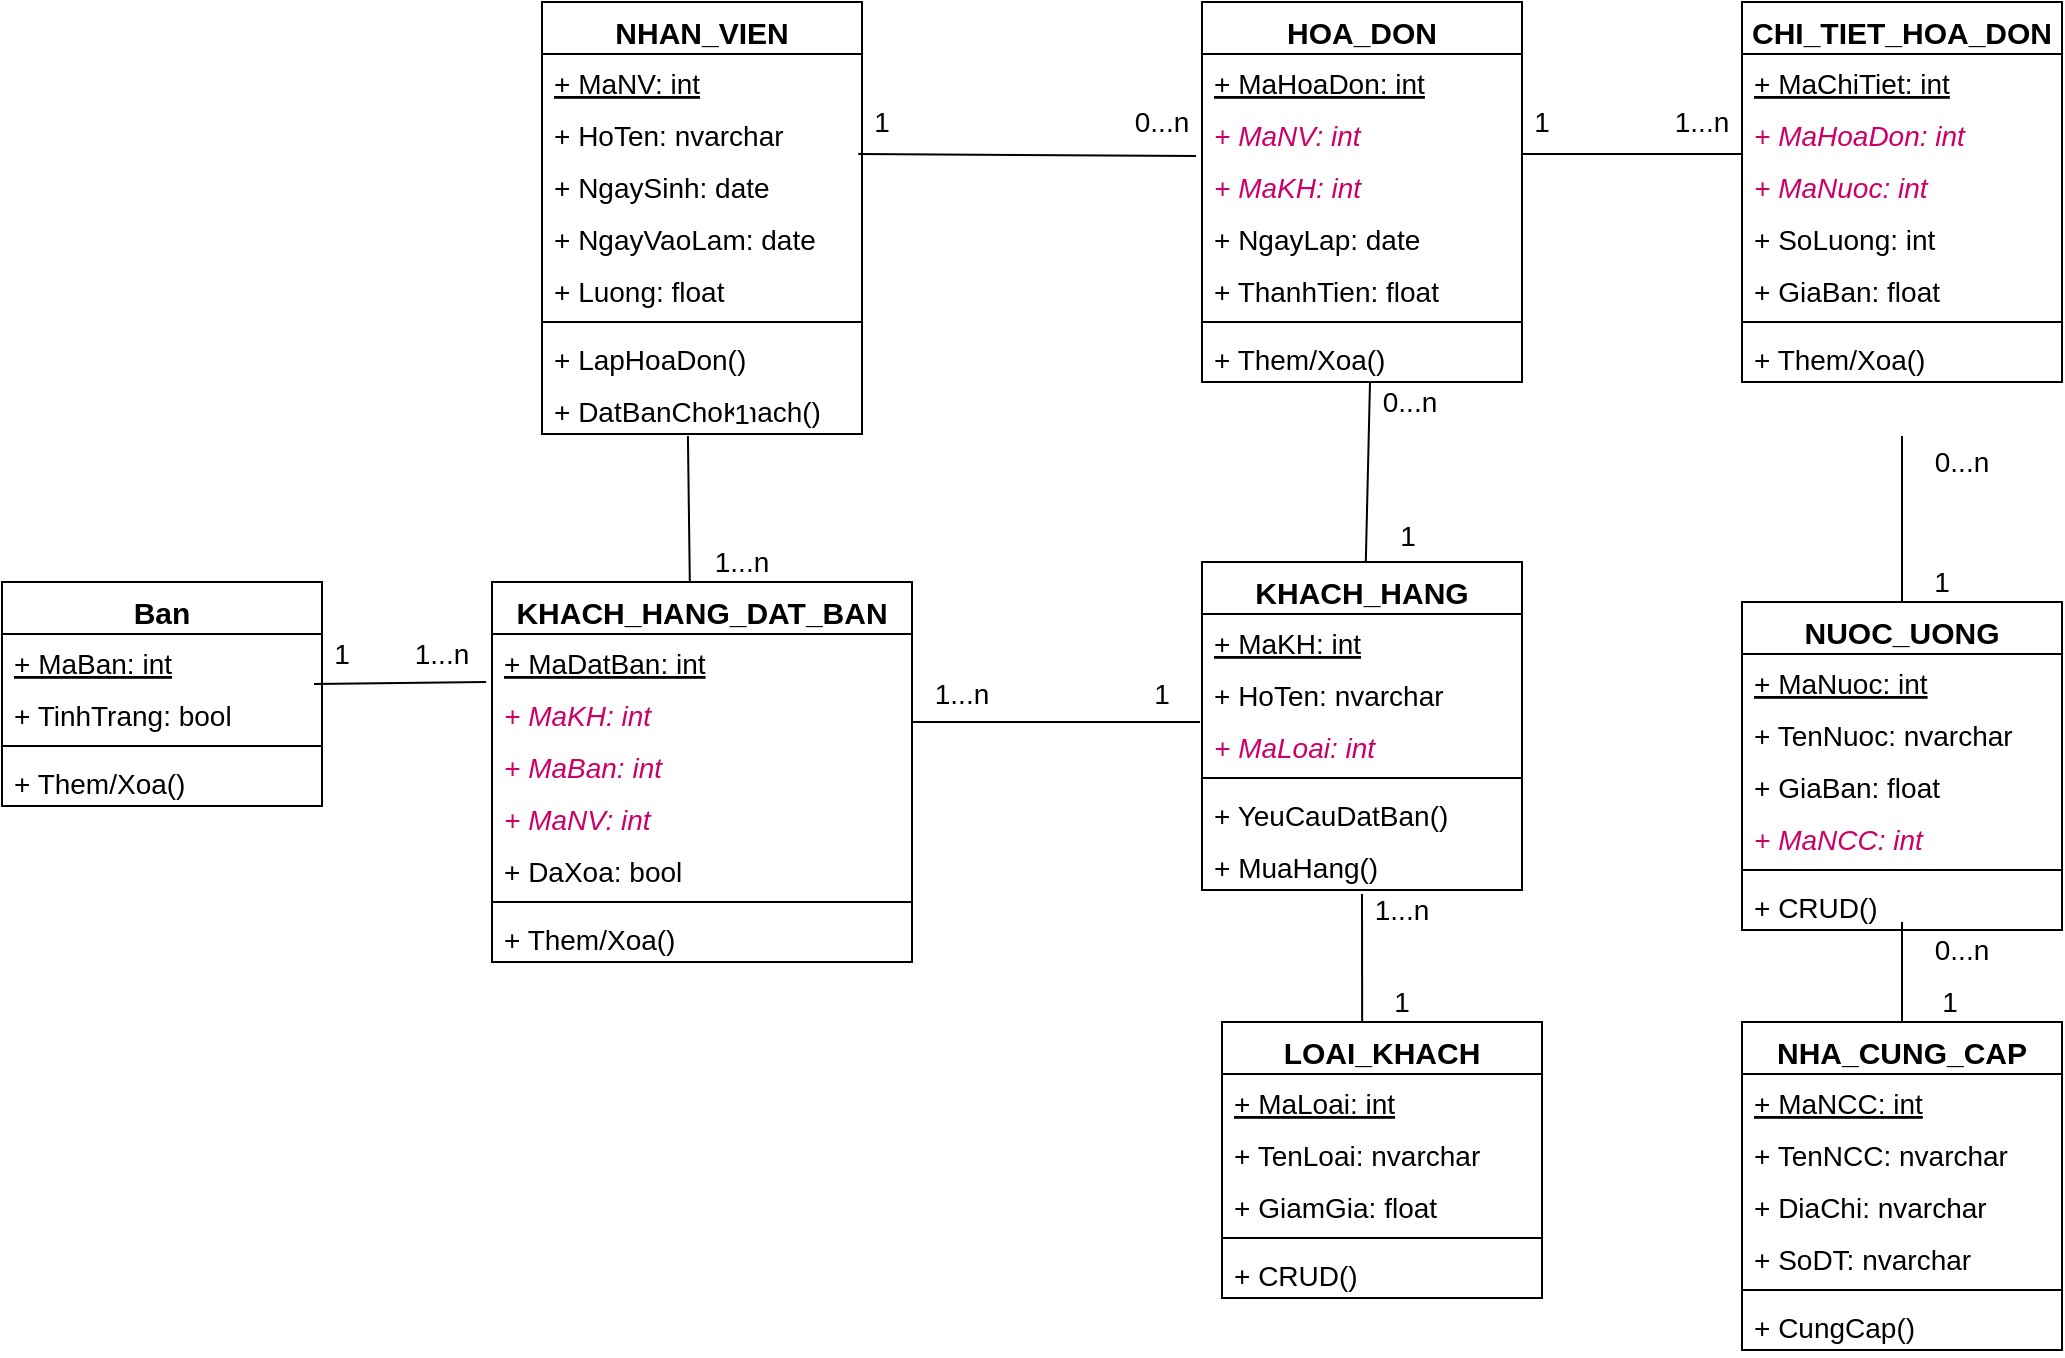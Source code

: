 <mxfile version="14.7.0" type="github">
  <diagram id="C5RBs43oDa-KdzZeNtuy" name="Page-1">
    <mxGraphModel dx="2209" dy="764" grid="1" gridSize="10" guides="1" tooltips="1" connect="1" arrows="1" fold="1" page="1" pageScale="1" pageWidth="827" pageHeight="1169" math="0" shadow="0">
      <root>
        <mxCell id="WIyWlLk6GJQsqaUBKTNV-0" />
        <mxCell id="WIyWlLk6GJQsqaUBKTNV-1" parent="WIyWlLk6GJQsqaUBKTNV-0" />
        <mxCell id="9J_r_5n0oUlJ-kQpOHlr-14" value="NHAN_VIEN" style="swimlane;fontStyle=1;align=center;verticalAlign=top;childLayout=stackLayout;horizontal=1;startSize=26;horizontalStack=0;resizeParent=1;resizeParentMax=0;resizeLast=0;collapsible=1;marginBottom=0;labelBackgroundColor=#ffffff;fontSize=15;fontColor=#000000;" parent="WIyWlLk6GJQsqaUBKTNV-1" vertex="1">
          <mxGeometry x="50" y="70" width="160" height="216" as="geometry" />
        </mxCell>
        <mxCell id="9J_r_5n0oUlJ-kQpOHlr-15" value="+ MaNV: int" style="text;strokeColor=none;fillColor=none;align=left;verticalAlign=top;spacingLeft=4;spacingRight=4;overflow=hidden;rotatable=0;points=[[0,0.5],[1,0.5]];portConstraint=eastwest;fontStyle=4;fontSize=14;" parent="9J_r_5n0oUlJ-kQpOHlr-14" vertex="1">
          <mxGeometry y="26" width="160" height="26" as="geometry" />
        </mxCell>
        <mxCell id="9J_r_5n0oUlJ-kQpOHlr-20" value="+ HoTen: nvarchar" style="text;strokeColor=none;fillColor=none;align=left;verticalAlign=top;spacingLeft=4;spacingRight=4;overflow=hidden;rotatable=0;points=[[0,0.5],[1,0.5]];portConstraint=eastwest;fontSize=14;" parent="9J_r_5n0oUlJ-kQpOHlr-14" vertex="1">
          <mxGeometry y="52" width="160" height="26" as="geometry" />
        </mxCell>
        <mxCell id="9J_r_5n0oUlJ-kQpOHlr-21" value="+ NgaySinh: date" style="text;strokeColor=none;fillColor=none;align=left;verticalAlign=top;spacingLeft=4;spacingRight=4;overflow=hidden;rotatable=0;points=[[0,0.5],[1,0.5]];portConstraint=eastwest;fontSize=14;" parent="9J_r_5n0oUlJ-kQpOHlr-14" vertex="1">
          <mxGeometry y="78" width="160" height="26" as="geometry" />
        </mxCell>
        <mxCell id="9J_r_5n0oUlJ-kQpOHlr-22" value="+ NgayVaoLam: date" style="text;strokeColor=none;fillColor=none;align=left;verticalAlign=top;spacingLeft=4;spacingRight=4;overflow=hidden;rotatable=0;points=[[0,0.5],[1,0.5]];portConstraint=eastwest;fontSize=14;" parent="9J_r_5n0oUlJ-kQpOHlr-14" vertex="1">
          <mxGeometry y="104" width="160" height="26" as="geometry" />
        </mxCell>
        <mxCell id="WfQuJGKtDssrvEX43W-i-0" value="+ Luong: float" style="text;strokeColor=none;fillColor=none;align=left;verticalAlign=top;spacingLeft=4;spacingRight=4;overflow=hidden;rotatable=0;points=[[0,0.5],[1,0.5]];portConstraint=eastwest;fontSize=14;" vertex="1" parent="9J_r_5n0oUlJ-kQpOHlr-14">
          <mxGeometry y="130" width="160" height="26" as="geometry" />
        </mxCell>
        <mxCell id="9J_r_5n0oUlJ-kQpOHlr-16" value="" style="line;strokeWidth=1;fillColor=none;align=left;verticalAlign=middle;spacingTop=-1;spacingLeft=3;spacingRight=3;rotatable=0;labelPosition=right;points=[];portConstraint=eastwest;" parent="9J_r_5n0oUlJ-kQpOHlr-14" vertex="1">
          <mxGeometry y="156" width="160" height="8" as="geometry" />
        </mxCell>
        <mxCell id="9J_r_5n0oUlJ-kQpOHlr-17" value="+ LapHoaDon()" style="text;strokeColor=none;fillColor=none;align=left;verticalAlign=top;spacingLeft=4;spacingRight=4;overflow=hidden;rotatable=0;points=[[0,0.5],[1,0.5]];portConstraint=eastwest;fontSize=14;" parent="9J_r_5n0oUlJ-kQpOHlr-14" vertex="1">
          <mxGeometry y="164" width="160" height="26" as="geometry" />
        </mxCell>
        <mxCell id="9J_r_5n0oUlJ-kQpOHlr-127" value="+ DatBanChoKhach()" style="text;strokeColor=none;fillColor=none;align=left;verticalAlign=top;spacingLeft=4;spacingRight=4;overflow=hidden;rotatable=0;points=[[0,0.5],[1,0.5]];portConstraint=eastwest;fontSize=14;" parent="9J_r_5n0oUlJ-kQpOHlr-14" vertex="1">
          <mxGeometry y="190" width="160" height="26" as="geometry" />
        </mxCell>
        <mxCell id="9J_r_5n0oUlJ-kQpOHlr-23" value="HOA_DON" style="swimlane;fontStyle=1;align=center;verticalAlign=top;childLayout=stackLayout;horizontal=1;startSize=26;horizontalStack=0;resizeParent=1;resizeParentMax=0;resizeLast=0;collapsible=1;marginBottom=0;labelBackgroundColor=#ffffff;fontSize=15;fontColor=#000000;" parent="WIyWlLk6GJQsqaUBKTNV-1" vertex="1">
          <mxGeometry x="380" y="70" width="160" height="190" as="geometry" />
        </mxCell>
        <mxCell id="9J_r_5n0oUlJ-kQpOHlr-24" value="+ MaHoaDon: int" style="text;strokeColor=none;fillColor=none;align=left;verticalAlign=top;spacingLeft=4;spacingRight=4;overflow=hidden;rotatable=0;points=[[0,0.5],[1,0.5]];portConstraint=eastwest;fontStyle=4;fontSize=14;" parent="9J_r_5n0oUlJ-kQpOHlr-23" vertex="1">
          <mxGeometry y="26" width="160" height="26" as="geometry" />
        </mxCell>
        <mxCell id="9J_r_5n0oUlJ-kQpOHlr-25" value="+ MaNV: int" style="text;strokeColor=none;fillColor=none;align=left;verticalAlign=top;spacingLeft=4;spacingRight=4;overflow=hidden;rotatable=0;points=[[0,0.5],[1,0.5]];portConstraint=eastwest;fontSize=14;fontStyle=2;fontColor=#CC0066;" parent="9J_r_5n0oUlJ-kQpOHlr-23" vertex="1">
          <mxGeometry y="52" width="160" height="26" as="geometry" />
        </mxCell>
        <mxCell id="9J_r_5n0oUlJ-kQpOHlr-27" value="+ MaKH: int" style="text;strokeColor=none;fillColor=none;align=left;verticalAlign=top;spacingLeft=4;spacingRight=4;overflow=hidden;rotatable=0;points=[[0,0.5],[1,0.5]];portConstraint=eastwest;fontSize=14;fontStyle=2;fontColor=#CC0066;" parent="9J_r_5n0oUlJ-kQpOHlr-23" vertex="1">
          <mxGeometry y="78" width="160" height="26" as="geometry" />
        </mxCell>
        <mxCell id="9J_r_5n0oUlJ-kQpOHlr-30" value="+ NgayLap: date" style="text;strokeColor=none;fillColor=none;align=left;verticalAlign=top;spacingLeft=4;spacingRight=4;overflow=hidden;rotatable=0;points=[[0,0.5],[1,0.5]];portConstraint=eastwest;fontSize=14;" parent="9J_r_5n0oUlJ-kQpOHlr-23" vertex="1">
          <mxGeometry y="104" width="160" height="26" as="geometry" />
        </mxCell>
        <mxCell id="9J_r_5n0oUlJ-kQpOHlr-136" value="+ ThanhTien: float" style="text;strokeColor=none;fillColor=none;align=left;verticalAlign=top;spacingLeft=4;spacingRight=4;overflow=hidden;rotatable=0;points=[[0,0.5],[1,0.5]];portConstraint=eastwest;fontSize=14;" parent="9J_r_5n0oUlJ-kQpOHlr-23" vertex="1">
          <mxGeometry y="130" width="160" height="26" as="geometry" />
        </mxCell>
        <mxCell id="9J_r_5n0oUlJ-kQpOHlr-28" value="" style="line;strokeWidth=1;fillColor=none;align=left;verticalAlign=middle;spacingTop=-1;spacingLeft=3;spacingRight=3;rotatable=0;labelPosition=right;points=[];portConstraint=eastwest;" parent="9J_r_5n0oUlJ-kQpOHlr-23" vertex="1">
          <mxGeometry y="156" width="160" height="8" as="geometry" />
        </mxCell>
        <mxCell id="9J_r_5n0oUlJ-kQpOHlr-29" value="+ Them/Xoa()" style="text;strokeColor=none;fillColor=none;align=left;verticalAlign=top;spacingLeft=4;spacingRight=4;overflow=hidden;rotatable=0;points=[[0,0.5],[1,0.5]];portConstraint=eastwest;fontSize=14;" parent="9J_r_5n0oUlJ-kQpOHlr-23" vertex="1">
          <mxGeometry y="164" width="160" height="26" as="geometry" />
        </mxCell>
        <mxCell id="9J_r_5n0oUlJ-kQpOHlr-31" value="CHI_TIET_HOA_DON" style="swimlane;fontStyle=1;align=center;verticalAlign=top;childLayout=stackLayout;horizontal=1;startSize=26;horizontalStack=0;resizeParent=1;resizeParentMax=0;resizeLast=0;collapsible=1;marginBottom=0;labelBackgroundColor=#ffffff;fontSize=15;fontColor=#000000;" parent="WIyWlLk6GJQsqaUBKTNV-1" vertex="1">
          <mxGeometry x="650" y="70" width="160" height="190" as="geometry" />
        </mxCell>
        <mxCell id="9J_r_5n0oUlJ-kQpOHlr-32" value="+ MaChiTiet: int" style="text;strokeColor=none;fillColor=none;align=left;verticalAlign=top;spacingLeft=4;spacingRight=4;overflow=hidden;rotatable=0;points=[[0,0.5],[1,0.5]];portConstraint=eastwest;fontStyle=4;fontSize=14;" parent="9J_r_5n0oUlJ-kQpOHlr-31" vertex="1">
          <mxGeometry y="26" width="160" height="26" as="geometry" />
        </mxCell>
        <mxCell id="9J_r_5n0oUlJ-kQpOHlr-33" value="+ MaHoaDon: int" style="text;strokeColor=none;fillColor=none;align=left;verticalAlign=top;spacingLeft=4;spacingRight=4;overflow=hidden;rotatable=0;points=[[0,0.5],[1,0.5]];portConstraint=eastwest;fontSize=14;fontStyle=2;fontColor=#CC0066;" parent="9J_r_5n0oUlJ-kQpOHlr-31" vertex="1">
          <mxGeometry y="52" width="160" height="26" as="geometry" />
        </mxCell>
        <mxCell id="9J_r_5n0oUlJ-kQpOHlr-35" value="+ MaNuoc: int" style="text;strokeColor=none;fillColor=none;align=left;verticalAlign=top;spacingLeft=4;spacingRight=4;overflow=hidden;rotatable=0;points=[[0,0.5],[1,0.5]];portConstraint=eastwest;fontSize=14;fontColor=#CC0066;fontStyle=2" parent="9J_r_5n0oUlJ-kQpOHlr-31" vertex="1">
          <mxGeometry y="78" width="160" height="26" as="geometry" />
        </mxCell>
        <mxCell id="9J_r_5n0oUlJ-kQpOHlr-38" value="+ SoLuong: int" style="text;strokeColor=none;fillColor=none;align=left;verticalAlign=top;spacingLeft=4;spacingRight=4;overflow=hidden;rotatable=0;points=[[0,0.5],[1,0.5]];portConstraint=eastwest;fontSize=14;fontStyle=0" parent="9J_r_5n0oUlJ-kQpOHlr-31" vertex="1">
          <mxGeometry y="104" width="160" height="26" as="geometry" />
        </mxCell>
        <mxCell id="9J_r_5n0oUlJ-kQpOHlr-39" value="+ GiaBan: float" style="text;strokeColor=none;fillColor=none;align=left;verticalAlign=top;spacingLeft=4;spacingRight=4;overflow=hidden;rotatable=0;points=[[0,0.5],[1,0.5]];portConstraint=eastwest;fontSize=14;fontStyle=0" parent="9J_r_5n0oUlJ-kQpOHlr-31" vertex="1">
          <mxGeometry y="130" width="160" height="26" as="geometry" />
        </mxCell>
        <mxCell id="9J_r_5n0oUlJ-kQpOHlr-36" value="" style="line;strokeWidth=1;fillColor=none;align=left;verticalAlign=middle;spacingTop=-1;spacingLeft=3;spacingRight=3;rotatable=0;labelPosition=right;points=[];portConstraint=eastwest;" parent="9J_r_5n0oUlJ-kQpOHlr-31" vertex="1">
          <mxGeometry y="156" width="160" height="8" as="geometry" />
        </mxCell>
        <mxCell id="9J_r_5n0oUlJ-kQpOHlr-37" value="+ Them/Xoa()" style="text;strokeColor=none;fillColor=none;align=left;verticalAlign=top;spacingLeft=4;spacingRight=4;overflow=hidden;rotatable=0;points=[[0,0.5],[1,0.5]];portConstraint=eastwest;fontSize=14;" parent="9J_r_5n0oUlJ-kQpOHlr-31" vertex="1">
          <mxGeometry y="164" width="160" height="26" as="geometry" />
        </mxCell>
        <mxCell id="9J_r_5n0oUlJ-kQpOHlr-41" value="" style="endArrow=none;html=1;fontSize=14;fontColor=#000000;exitX=0.988;exitY=-0.077;exitDx=0;exitDy=0;exitPerimeter=0;entryX=-0.019;entryY=-0.038;entryDx=0;entryDy=0;entryPerimeter=0;" parent="WIyWlLk6GJQsqaUBKTNV-1" source="9J_r_5n0oUlJ-kQpOHlr-21" target="9J_r_5n0oUlJ-kQpOHlr-27" edge="1">
          <mxGeometry width="50" height="50" relative="1" as="geometry">
            <mxPoint x="350" y="210" as="sourcePoint" />
            <mxPoint x="400" y="160" as="targetPoint" />
          </mxGeometry>
        </mxCell>
        <mxCell id="9J_r_5n0oUlJ-kQpOHlr-42" value="1" style="text;html=1;strokeColor=none;fillColor=none;align=center;verticalAlign=middle;whiteSpace=wrap;rounded=0;labelBackgroundColor=#ffffff;fontSize=14;fontColor=#000000;" parent="WIyWlLk6GJQsqaUBKTNV-1" vertex="1">
          <mxGeometry x="200" y="120" width="40" height="20" as="geometry" />
        </mxCell>
        <mxCell id="9J_r_5n0oUlJ-kQpOHlr-43" value="0...n" style="text;html=1;strokeColor=none;fillColor=none;align=center;verticalAlign=middle;whiteSpace=wrap;rounded=0;labelBackgroundColor=#ffffff;fontSize=14;fontColor=#000000;" parent="WIyWlLk6GJQsqaUBKTNV-1" vertex="1">
          <mxGeometry x="340" y="120" width="40" height="20" as="geometry" />
        </mxCell>
        <mxCell id="9J_r_5n0oUlJ-kQpOHlr-46" value="" style="endArrow=none;html=1;fontSize=14;fontColor=#000000;entryX=0;entryY=0.923;entryDx=0;entryDy=0;entryPerimeter=0;" parent="WIyWlLk6GJQsqaUBKTNV-1" target="9J_r_5n0oUlJ-kQpOHlr-33" edge="1">
          <mxGeometry width="50" height="50" relative="1" as="geometry">
            <mxPoint x="540" y="146" as="sourcePoint" />
            <mxPoint x="610" y="184" as="targetPoint" />
          </mxGeometry>
        </mxCell>
        <mxCell id="9J_r_5n0oUlJ-kQpOHlr-48" value="1" style="text;html=1;strokeColor=none;fillColor=none;align=center;verticalAlign=middle;whiteSpace=wrap;rounded=0;labelBackgroundColor=#ffffff;fontSize=14;fontColor=#000000;" parent="WIyWlLk6GJQsqaUBKTNV-1" vertex="1">
          <mxGeometry x="530" y="120" width="40" height="20" as="geometry" />
        </mxCell>
        <mxCell id="9J_r_5n0oUlJ-kQpOHlr-49" value="1...n" style="text;html=1;strokeColor=none;fillColor=none;align=center;verticalAlign=middle;whiteSpace=wrap;rounded=0;labelBackgroundColor=#ffffff;fontSize=14;fontColor=#000000;" parent="WIyWlLk6GJQsqaUBKTNV-1" vertex="1">
          <mxGeometry x="610" y="120" width="40" height="20" as="geometry" />
        </mxCell>
        <mxCell id="9J_r_5n0oUlJ-kQpOHlr-50" value="KHACH_HANG" style="swimlane;fontStyle=1;align=center;verticalAlign=top;childLayout=stackLayout;horizontal=1;startSize=26;horizontalStack=0;resizeParent=1;resizeParentMax=0;resizeLast=0;collapsible=1;marginBottom=0;labelBackgroundColor=#ffffff;fontSize=15;fontColor=#000000;" parent="WIyWlLk6GJQsqaUBKTNV-1" vertex="1">
          <mxGeometry x="380" y="350" width="160" height="164" as="geometry" />
        </mxCell>
        <mxCell id="9J_r_5n0oUlJ-kQpOHlr-51" value="+ MaKH: int" style="text;strokeColor=none;fillColor=none;align=left;verticalAlign=top;spacingLeft=4;spacingRight=4;overflow=hidden;rotatable=0;points=[[0,0.5],[1,0.5]];portConstraint=eastwest;fontStyle=4;fontSize=14;" parent="9J_r_5n0oUlJ-kQpOHlr-50" vertex="1">
          <mxGeometry y="26" width="160" height="26" as="geometry" />
        </mxCell>
        <mxCell id="9J_r_5n0oUlJ-kQpOHlr-52" value="+ HoTen: nvarchar" style="text;strokeColor=none;fillColor=none;align=left;verticalAlign=top;spacingLeft=4;spacingRight=4;overflow=hidden;rotatable=0;points=[[0,0.5],[1,0.5]];portConstraint=eastwest;fontSize=14;" parent="9J_r_5n0oUlJ-kQpOHlr-50" vertex="1">
          <mxGeometry y="52" width="160" height="26" as="geometry" />
        </mxCell>
        <mxCell id="9J_r_5n0oUlJ-kQpOHlr-54" value="+ MaLoai: int" style="text;strokeColor=none;fillColor=none;align=left;verticalAlign=top;spacingLeft=4;spacingRight=4;overflow=hidden;rotatable=0;points=[[0,0.5],[1,0.5]];portConstraint=eastwest;fontSize=14;fontStyle=2;fontColor=#CC0066;" parent="9J_r_5n0oUlJ-kQpOHlr-50" vertex="1">
          <mxGeometry y="78" width="160" height="26" as="geometry" />
        </mxCell>
        <mxCell id="9J_r_5n0oUlJ-kQpOHlr-55" value="" style="line;strokeWidth=1;fillColor=none;align=left;verticalAlign=middle;spacingTop=-1;spacingLeft=3;spacingRight=3;rotatable=0;labelPosition=right;points=[];portConstraint=eastwest;" parent="9J_r_5n0oUlJ-kQpOHlr-50" vertex="1">
          <mxGeometry y="104" width="160" height="8" as="geometry" />
        </mxCell>
        <mxCell id="9J_r_5n0oUlJ-kQpOHlr-56" value="+ YeuCauDatBan()" style="text;strokeColor=none;fillColor=none;align=left;verticalAlign=top;spacingLeft=4;spacingRight=4;overflow=hidden;rotatable=0;points=[[0,0.5],[1,0.5]];portConstraint=eastwest;fontSize=14;" parent="9J_r_5n0oUlJ-kQpOHlr-50" vertex="1">
          <mxGeometry y="112" width="160" height="26" as="geometry" />
        </mxCell>
        <mxCell id="9J_r_5n0oUlJ-kQpOHlr-74" value="+ MuaHang()" style="text;strokeColor=none;fillColor=none;align=left;verticalAlign=top;spacingLeft=4;spacingRight=4;overflow=hidden;rotatable=0;points=[[0,0.5],[1,0.5]];portConstraint=eastwest;fontSize=14;" parent="9J_r_5n0oUlJ-kQpOHlr-50" vertex="1">
          <mxGeometry y="138" width="160" height="26" as="geometry" />
        </mxCell>
        <mxCell id="9J_r_5n0oUlJ-kQpOHlr-57" value="" style="endArrow=none;html=1;fontSize=14;fontColor=#000000;entryX=0;entryY=0;entryDx=0;entryDy=0;" parent="WIyWlLk6GJQsqaUBKTNV-1" source="9J_r_5n0oUlJ-kQpOHlr-50" target="9J_r_5n0oUlJ-kQpOHlr-59" edge="1">
          <mxGeometry width="50" height="50" relative="1" as="geometry">
            <mxPoint x="350" y="210" as="sourcePoint" />
            <mxPoint x="460" y="240" as="targetPoint" />
          </mxGeometry>
        </mxCell>
        <mxCell id="9J_r_5n0oUlJ-kQpOHlr-58" value="1" style="text;html=1;strokeColor=none;fillColor=none;align=center;verticalAlign=middle;whiteSpace=wrap;rounded=0;labelBackgroundColor=#ffffff;fontSize=14;fontColor=#000000;" parent="WIyWlLk6GJQsqaUBKTNV-1" vertex="1">
          <mxGeometry x="463" y="327" width="40" height="20" as="geometry" />
        </mxCell>
        <mxCell id="9J_r_5n0oUlJ-kQpOHlr-59" value="0...n" style="text;html=1;strokeColor=none;fillColor=none;align=center;verticalAlign=middle;whiteSpace=wrap;rounded=0;labelBackgroundColor=#ffffff;fontSize=14;fontColor=#000000;" parent="WIyWlLk6GJQsqaUBKTNV-1" vertex="1">
          <mxGeometry x="464" y="260" width="40" height="20" as="geometry" />
        </mxCell>
        <mxCell id="9J_r_5n0oUlJ-kQpOHlr-60" value="Ban" style="swimlane;fontStyle=1;align=center;verticalAlign=top;childLayout=stackLayout;horizontal=1;startSize=26;horizontalStack=0;resizeParent=1;resizeParentMax=0;resizeLast=0;collapsible=1;marginBottom=0;labelBackgroundColor=#ffffff;fontSize=15;fontColor=#000000;" parent="WIyWlLk6GJQsqaUBKTNV-1" vertex="1">
          <mxGeometry x="-220" y="360" width="160" height="112" as="geometry" />
        </mxCell>
        <mxCell id="9J_r_5n0oUlJ-kQpOHlr-61" value="+ MaBan: int" style="text;strokeColor=none;fillColor=none;align=left;verticalAlign=top;spacingLeft=4;spacingRight=4;overflow=hidden;rotatable=0;points=[[0,0.5],[1,0.5]];portConstraint=eastwest;fontStyle=4;fontSize=14;" parent="9J_r_5n0oUlJ-kQpOHlr-60" vertex="1">
          <mxGeometry y="26" width="160" height="26" as="geometry" />
        </mxCell>
        <mxCell id="9J_r_5n0oUlJ-kQpOHlr-63" value="+ TinhTrang: bool" style="text;strokeColor=none;fillColor=none;align=left;verticalAlign=top;spacingLeft=4;spacingRight=4;overflow=hidden;rotatable=0;points=[[0,0.5],[1,0.5]];portConstraint=eastwest;fontSize=14;" parent="9J_r_5n0oUlJ-kQpOHlr-60" vertex="1">
          <mxGeometry y="52" width="160" height="26" as="geometry" />
        </mxCell>
        <mxCell id="9J_r_5n0oUlJ-kQpOHlr-65" value="" style="line;strokeWidth=1;fillColor=none;align=left;verticalAlign=middle;spacingTop=-1;spacingLeft=3;spacingRight=3;rotatable=0;labelPosition=right;points=[];portConstraint=eastwest;" parent="9J_r_5n0oUlJ-kQpOHlr-60" vertex="1">
          <mxGeometry y="78" width="160" height="8" as="geometry" />
        </mxCell>
        <mxCell id="9J_r_5n0oUlJ-kQpOHlr-66" value="+ Them/Xoa()" style="text;strokeColor=none;fillColor=none;align=left;verticalAlign=top;spacingLeft=4;spacingRight=4;overflow=hidden;rotatable=0;points=[[0,0.5],[1,0.5]];portConstraint=eastwest;fontSize=14;" parent="9J_r_5n0oUlJ-kQpOHlr-60" vertex="1">
          <mxGeometry y="86" width="160" height="26" as="geometry" />
        </mxCell>
        <mxCell id="9J_r_5n0oUlJ-kQpOHlr-68" value="KHACH_HANG_DAT_BAN" style="swimlane;fontStyle=1;align=center;verticalAlign=top;childLayout=stackLayout;horizontal=1;startSize=26;horizontalStack=0;resizeParent=1;resizeParentMax=0;resizeLast=0;collapsible=1;marginBottom=0;labelBackgroundColor=#ffffff;fontSize=15;fontColor=#000000;" parent="WIyWlLk6GJQsqaUBKTNV-1" vertex="1">
          <mxGeometry x="25" y="360" width="210" height="190" as="geometry" />
        </mxCell>
        <mxCell id="9J_r_5n0oUlJ-kQpOHlr-69" value="+ MaDatBan: int" style="text;strokeColor=none;fillColor=none;align=left;verticalAlign=top;spacingLeft=4;spacingRight=4;overflow=hidden;rotatable=0;points=[[0,0.5],[1,0.5]];portConstraint=eastwest;fontStyle=4;fontSize=14;" parent="9J_r_5n0oUlJ-kQpOHlr-68" vertex="1">
          <mxGeometry y="26" width="210" height="26" as="geometry" />
        </mxCell>
        <mxCell id="9J_r_5n0oUlJ-kQpOHlr-70" value="+ MaKH: int" style="text;strokeColor=none;fillColor=none;align=left;verticalAlign=top;spacingLeft=4;spacingRight=4;overflow=hidden;rotatable=0;points=[[0,0.5],[1,0.5]];portConstraint=eastwest;fontSize=14;fontColor=#CC0066;fontStyle=2" parent="9J_r_5n0oUlJ-kQpOHlr-68" vertex="1">
          <mxGeometry y="52" width="210" height="26" as="geometry" />
        </mxCell>
        <mxCell id="9J_r_5n0oUlJ-kQpOHlr-73" value="+ MaBan: int" style="text;strokeColor=none;fillColor=none;align=left;verticalAlign=top;spacingLeft=4;spacingRight=4;overflow=hidden;rotatable=0;points=[[0,0.5],[1,0.5]];portConstraint=eastwest;fontSize=14;fontColor=#CC0066;fontStyle=2" parent="9J_r_5n0oUlJ-kQpOHlr-68" vertex="1">
          <mxGeometry y="78" width="210" height="26" as="geometry" />
        </mxCell>
        <mxCell id="9J_r_5n0oUlJ-kQpOHlr-81" value="+ MaNV: int" style="text;strokeColor=none;fillColor=none;align=left;verticalAlign=top;spacingLeft=4;spacingRight=4;overflow=hidden;rotatable=0;points=[[0,0.5],[1,0.5]];portConstraint=eastwest;fontSize=14;fontColor=#CC0066;fontStyle=2" parent="9J_r_5n0oUlJ-kQpOHlr-68" vertex="1">
          <mxGeometry y="104" width="210" height="26" as="geometry" />
        </mxCell>
        <mxCell id="9J_r_5n0oUlJ-kQpOHlr-82" value="+ DaXoa: bool" style="text;strokeColor=none;fillColor=none;align=left;verticalAlign=top;spacingLeft=4;spacingRight=4;overflow=hidden;rotatable=0;points=[[0,0.5],[1,0.5]];portConstraint=eastwest;fontStyle=0;fontSize=14;" parent="9J_r_5n0oUlJ-kQpOHlr-68" vertex="1">
          <mxGeometry y="130" width="210" height="26" as="geometry" />
        </mxCell>
        <mxCell id="9J_r_5n0oUlJ-kQpOHlr-71" value="" style="line;strokeWidth=1;fillColor=none;align=left;verticalAlign=middle;spacingTop=-1;spacingLeft=3;spacingRight=3;rotatable=0;labelPosition=right;points=[];portConstraint=eastwest;" parent="9J_r_5n0oUlJ-kQpOHlr-68" vertex="1">
          <mxGeometry y="156" width="210" height="8" as="geometry" />
        </mxCell>
        <mxCell id="9J_r_5n0oUlJ-kQpOHlr-72" value="+ Them/Xoa()" style="text;strokeColor=none;fillColor=none;align=left;verticalAlign=top;spacingLeft=4;spacingRight=4;overflow=hidden;rotatable=0;points=[[0,0.5],[1,0.5]];portConstraint=eastwest;fontSize=14;" parent="9J_r_5n0oUlJ-kQpOHlr-68" vertex="1">
          <mxGeometry y="164" width="210" height="26" as="geometry" />
        </mxCell>
        <mxCell id="9J_r_5n0oUlJ-kQpOHlr-83" value="" style="endArrow=none;html=1;fontSize=14;fontColor=#CC0066;exitX=1;exitY=0.692;exitDx=0;exitDy=0;exitPerimeter=0;" parent="WIyWlLk6GJQsqaUBKTNV-1" source="9J_r_5n0oUlJ-kQpOHlr-70" edge="1">
          <mxGeometry width="50" height="50" relative="1" as="geometry">
            <mxPoint x="240" y="380" as="sourcePoint" />
            <mxPoint x="379" y="430" as="targetPoint" />
          </mxGeometry>
        </mxCell>
        <mxCell id="9J_r_5n0oUlJ-kQpOHlr-85" value="" style="endArrow=none;html=1;fontSize=14;fontColor=#CC0066;exitX=0.471;exitY=0;exitDx=0;exitDy=0;exitPerimeter=0;entryX=0.456;entryY=1.038;entryDx=0;entryDy=0;entryPerimeter=0;" parent="WIyWlLk6GJQsqaUBKTNV-1" source="9J_r_5n0oUlJ-kQpOHlr-68" target="9J_r_5n0oUlJ-kQpOHlr-127" edge="1">
          <mxGeometry width="50" height="50" relative="1" as="geometry">
            <mxPoint x="240" y="380" as="sourcePoint" />
            <mxPoint x="124" y="270" as="targetPoint" />
          </mxGeometry>
        </mxCell>
        <mxCell id="9J_r_5n0oUlJ-kQpOHlr-86" value="" style="endArrow=none;html=1;fontSize=14;fontColor=#CC0066;entryX=0.975;entryY=-0.038;entryDx=0;entryDy=0;entryPerimeter=0;exitX=-0.014;exitY=0.923;exitDx=0;exitDy=0;exitPerimeter=0;" parent="WIyWlLk6GJQsqaUBKTNV-1" source="9J_r_5n0oUlJ-kQpOHlr-69" target="9J_r_5n0oUlJ-kQpOHlr-63" edge="1">
          <mxGeometry width="50" height="50" relative="1" as="geometry">
            <mxPoint x="240" y="380" as="sourcePoint" />
            <mxPoint x="290" y="330" as="targetPoint" />
          </mxGeometry>
        </mxCell>
        <mxCell id="9J_r_5n0oUlJ-kQpOHlr-88" value="1...n" style="text;html=1;strokeColor=none;fillColor=none;align=center;verticalAlign=middle;whiteSpace=wrap;rounded=0;labelBackgroundColor=#ffffff;fontSize=14;fontColor=#000000;" parent="WIyWlLk6GJQsqaUBKTNV-1" vertex="1">
          <mxGeometry x="130" y="340" width="40" height="20" as="geometry" />
        </mxCell>
        <mxCell id="9J_r_5n0oUlJ-kQpOHlr-89" value="1" style="text;html=1;strokeColor=none;fillColor=none;align=center;verticalAlign=middle;whiteSpace=wrap;rounded=0;labelBackgroundColor=#ffffff;fontSize=14;fontColor=#000000;" parent="WIyWlLk6GJQsqaUBKTNV-1" vertex="1">
          <mxGeometry x="340" y="406" width="40" height="20" as="geometry" />
        </mxCell>
        <mxCell id="9J_r_5n0oUlJ-kQpOHlr-90" value="1...n" style="text;html=1;strokeColor=none;fillColor=none;align=center;verticalAlign=middle;whiteSpace=wrap;rounded=0;labelBackgroundColor=#ffffff;fontSize=14;fontColor=#000000;" parent="WIyWlLk6GJQsqaUBKTNV-1" vertex="1">
          <mxGeometry x="240" y="406" width="40" height="20" as="geometry" />
        </mxCell>
        <mxCell id="9J_r_5n0oUlJ-kQpOHlr-91" value="1...n" style="text;html=1;strokeColor=none;fillColor=none;align=center;verticalAlign=middle;whiteSpace=wrap;rounded=0;labelBackgroundColor=#ffffff;fontSize=14;fontColor=#000000;" parent="WIyWlLk6GJQsqaUBKTNV-1" vertex="1">
          <mxGeometry x="-20" y="386" width="40" height="20" as="geometry" />
        </mxCell>
        <mxCell id="9J_r_5n0oUlJ-kQpOHlr-92" value="1" style="text;html=1;strokeColor=none;fillColor=none;align=center;verticalAlign=middle;whiteSpace=wrap;rounded=0;labelBackgroundColor=#ffffff;fontSize=14;fontColor=#000000;" parent="WIyWlLk6GJQsqaUBKTNV-1" vertex="1">
          <mxGeometry x="-70" y="386" width="40" height="20" as="geometry" />
        </mxCell>
        <mxCell id="9J_r_5n0oUlJ-kQpOHlr-93" value="NUOC_UONG" style="swimlane;fontStyle=1;align=center;verticalAlign=top;childLayout=stackLayout;horizontal=1;startSize=26;horizontalStack=0;resizeParent=1;resizeParentMax=0;resizeLast=0;collapsible=1;marginBottom=0;labelBackgroundColor=#ffffff;fontSize=15;fontColor=#000000;" parent="WIyWlLk6GJQsqaUBKTNV-1" vertex="1">
          <mxGeometry x="650" y="370" width="160" height="164" as="geometry" />
        </mxCell>
        <mxCell id="9J_r_5n0oUlJ-kQpOHlr-94" value="+ MaNuoc: int" style="text;strokeColor=none;fillColor=none;align=left;verticalAlign=top;spacingLeft=4;spacingRight=4;overflow=hidden;rotatable=0;points=[[0,0.5],[1,0.5]];portConstraint=eastwest;fontStyle=4;fontSize=14;" parent="9J_r_5n0oUlJ-kQpOHlr-93" vertex="1">
          <mxGeometry y="26" width="160" height="26" as="geometry" />
        </mxCell>
        <mxCell id="9J_r_5n0oUlJ-kQpOHlr-95" value="+ TenNuoc: nvarchar" style="text;strokeColor=none;fillColor=none;align=left;verticalAlign=top;spacingLeft=4;spacingRight=4;overflow=hidden;rotatable=0;points=[[0,0.5],[1,0.5]];portConstraint=eastwest;fontSize=14;" parent="9J_r_5n0oUlJ-kQpOHlr-93" vertex="1">
          <mxGeometry y="52" width="160" height="26" as="geometry" />
        </mxCell>
        <mxCell id="9J_r_5n0oUlJ-kQpOHlr-96" value="+ GiaBan: float" style="text;strokeColor=none;fillColor=none;align=left;verticalAlign=top;spacingLeft=4;spacingRight=4;overflow=hidden;rotatable=0;points=[[0,0.5],[1,0.5]];portConstraint=eastwest;fontSize=14;" parent="9J_r_5n0oUlJ-kQpOHlr-93" vertex="1">
          <mxGeometry y="78" width="160" height="26" as="geometry" />
        </mxCell>
        <mxCell id="9J_r_5n0oUlJ-kQpOHlr-122" value="+ MaNCC: int" style="text;strokeColor=none;fillColor=none;align=left;verticalAlign=top;spacingLeft=4;spacingRight=4;overflow=hidden;rotatable=0;points=[[0,0.5],[1,0.5]];portConstraint=eastwest;fontSize=14;fontColor=#CC0066;fontStyle=2" parent="9J_r_5n0oUlJ-kQpOHlr-93" vertex="1">
          <mxGeometry y="104" width="160" height="26" as="geometry" />
        </mxCell>
        <mxCell id="9J_r_5n0oUlJ-kQpOHlr-97" value="" style="line;strokeWidth=1;fillColor=none;align=left;verticalAlign=middle;spacingTop=-1;spacingLeft=3;spacingRight=3;rotatable=0;labelPosition=right;points=[];portConstraint=eastwest;" parent="9J_r_5n0oUlJ-kQpOHlr-93" vertex="1">
          <mxGeometry y="130" width="160" height="8" as="geometry" />
        </mxCell>
        <mxCell id="9J_r_5n0oUlJ-kQpOHlr-99" value="+ CRUD()" style="text;strokeColor=none;fillColor=none;align=left;verticalAlign=top;spacingLeft=4;spacingRight=4;overflow=hidden;rotatable=0;points=[[0,0.5],[1,0.5]];portConstraint=eastwest;fontSize=14;" parent="9J_r_5n0oUlJ-kQpOHlr-93" vertex="1">
          <mxGeometry y="138" width="160" height="26" as="geometry" />
        </mxCell>
        <mxCell id="9J_r_5n0oUlJ-kQpOHlr-100" value="" style="endArrow=none;html=1;fontSize=14;fontColor=#CC0066;exitX=0.5;exitY=0;exitDx=0;exitDy=0;" parent="WIyWlLk6GJQsqaUBKTNV-1" source="9J_r_5n0oUlJ-kQpOHlr-93" edge="1">
          <mxGeometry width="50" height="50" relative="1" as="geometry">
            <mxPoint x="240" y="380" as="sourcePoint" />
            <mxPoint x="730" y="287" as="targetPoint" />
          </mxGeometry>
        </mxCell>
        <mxCell id="9J_r_5n0oUlJ-kQpOHlr-103" value="1" style="text;html=1;strokeColor=none;fillColor=none;align=center;verticalAlign=middle;whiteSpace=wrap;rounded=0;labelBackgroundColor=#ffffff;fontSize=14;fontColor=#000000;" parent="WIyWlLk6GJQsqaUBKTNV-1" vertex="1">
          <mxGeometry x="730" y="350" width="40" height="20" as="geometry" />
        </mxCell>
        <mxCell id="9J_r_5n0oUlJ-kQpOHlr-105" value="0...n" style="text;html=1;strokeColor=none;fillColor=none;align=center;verticalAlign=middle;whiteSpace=wrap;rounded=0;labelBackgroundColor=#ffffff;fontSize=14;fontColor=#000000;" parent="WIyWlLk6GJQsqaUBKTNV-1" vertex="1">
          <mxGeometry x="740" y="290" width="40" height="20" as="geometry" />
        </mxCell>
        <mxCell id="9J_r_5n0oUlJ-kQpOHlr-108" value="NHA_CUNG_CAP" style="swimlane;fontStyle=1;align=center;verticalAlign=top;childLayout=stackLayout;horizontal=1;startSize=26;horizontalStack=0;resizeParent=1;resizeParentMax=0;resizeLast=0;collapsible=1;marginBottom=0;labelBackgroundColor=#ffffff;fontSize=15;fontColor=#000000;" parent="WIyWlLk6GJQsqaUBKTNV-1" vertex="1">
          <mxGeometry x="650" y="580" width="160" height="164" as="geometry" />
        </mxCell>
        <mxCell id="9J_r_5n0oUlJ-kQpOHlr-109" value="+ MaNCC: int" style="text;strokeColor=none;fillColor=none;align=left;verticalAlign=top;spacingLeft=4;spacingRight=4;overflow=hidden;rotatable=0;points=[[0,0.5],[1,0.5]];portConstraint=eastwest;fontStyle=4;fontSize=14;" parent="9J_r_5n0oUlJ-kQpOHlr-108" vertex="1">
          <mxGeometry y="26" width="160" height="26" as="geometry" />
        </mxCell>
        <mxCell id="9J_r_5n0oUlJ-kQpOHlr-110" value="+ TenNCC: nvarchar" style="text;strokeColor=none;fillColor=none;align=left;verticalAlign=top;spacingLeft=4;spacingRight=4;overflow=hidden;rotatable=0;points=[[0,0.5],[1,0.5]];portConstraint=eastwest;fontSize=14;" parent="9J_r_5n0oUlJ-kQpOHlr-108" vertex="1">
          <mxGeometry y="52" width="160" height="26" as="geometry" />
        </mxCell>
        <mxCell id="9J_r_5n0oUlJ-kQpOHlr-111" value="+ DiaChi: nvarchar" style="text;strokeColor=none;fillColor=none;align=left;verticalAlign=top;spacingLeft=4;spacingRight=4;overflow=hidden;rotatable=0;points=[[0,0.5],[1,0.5]];portConstraint=eastwest;fontSize=14;" parent="9J_r_5n0oUlJ-kQpOHlr-108" vertex="1">
          <mxGeometry y="78" width="160" height="26" as="geometry" />
        </mxCell>
        <mxCell id="9J_r_5n0oUlJ-kQpOHlr-114" value="+ SoDT: nvarchar" style="text;strokeColor=none;fillColor=none;align=left;verticalAlign=top;spacingLeft=4;spacingRight=4;overflow=hidden;rotatable=0;points=[[0,0.5],[1,0.5]];portConstraint=eastwest;fontSize=14;" parent="9J_r_5n0oUlJ-kQpOHlr-108" vertex="1">
          <mxGeometry y="104" width="160" height="26" as="geometry" />
        </mxCell>
        <mxCell id="9J_r_5n0oUlJ-kQpOHlr-112" value="" style="line;strokeWidth=1;fillColor=none;align=left;verticalAlign=middle;spacingTop=-1;spacingLeft=3;spacingRight=3;rotatable=0;labelPosition=right;points=[];portConstraint=eastwest;" parent="9J_r_5n0oUlJ-kQpOHlr-108" vertex="1">
          <mxGeometry y="130" width="160" height="8" as="geometry" />
        </mxCell>
        <mxCell id="9J_r_5n0oUlJ-kQpOHlr-113" value="+ CungCap()" style="text;strokeColor=none;fillColor=none;align=left;verticalAlign=top;spacingLeft=4;spacingRight=4;overflow=hidden;rotatable=0;points=[[0,0.5],[1,0.5]];portConstraint=eastwest;fontSize=14;" parent="9J_r_5n0oUlJ-kQpOHlr-108" vertex="1">
          <mxGeometry y="138" width="160" height="26" as="geometry" />
        </mxCell>
        <mxCell id="9J_r_5n0oUlJ-kQpOHlr-124" value="" style="endArrow=none;html=1;fontSize=14;fontColor=#CC0066;exitX=0.5;exitY=0;exitDx=0;exitDy=0;exitPerimeter=0;" parent="WIyWlLk6GJQsqaUBKTNV-1" source="9J_r_5n0oUlJ-kQpOHlr-108" edge="1">
          <mxGeometry width="50" height="50" relative="1" as="geometry">
            <mxPoint x="730" y="570" as="sourcePoint" />
            <mxPoint x="730" y="530" as="targetPoint" />
          </mxGeometry>
        </mxCell>
        <mxCell id="9J_r_5n0oUlJ-kQpOHlr-125" value="1" style="text;html=1;strokeColor=none;fillColor=none;align=center;verticalAlign=middle;whiteSpace=wrap;rounded=0;labelBackgroundColor=#ffffff;fontSize=14;fontColor=#000000;" parent="WIyWlLk6GJQsqaUBKTNV-1" vertex="1">
          <mxGeometry x="734" y="560" width="40" height="20" as="geometry" />
        </mxCell>
        <mxCell id="9J_r_5n0oUlJ-kQpOHlr-126" value="0...n" style="text;html=1;strokeColor=none;fillColor=none;align=center;verticalAlign=middle;whiteSpace=wrap;rounded=0;labelBackgroundColor=#ffffff;fontSize=14;fontColor=#000000;" parent="WIyWlLk6GJQsqaUBKTNV-1" vertex="1">
          <mxGeometry x="740" y="534" width="40" height="20" as="geometry" />
        </mxCell>
        <mxCell id="9J_r_5n0oUlJ-kQpOHlr-128" value="1" style="text;html=1;strokeColor=none;fillColor=none;align=center;verticalAlign=middle;whiteSpace=wrap;rounded=0;labelBackgroundColor=#ffffff;fontSize=14;fontColor=#000000;" parent="WIyWlLk6GJQsqaUBKTNV-1" vertex="1">
          <mxGeometry x="130" y="266" width="40" height="20" as="geometry" />
        </mxCell>
        <mxCell id="9J_r_5n0oUlJ-kQpOHlr-129" value="LOAI_KHACH" style="swimlane;fontStyle=1;align=center;verticalAlign=top;childLayout=stackLayout;horizontal=1;startSize=26;horizontalStack=0;resizeParent=1;resizeParentMax=0;resizeLast=0;collapsible=1;marginBottom=0;labelBackgroundColor=#ffffff;fontSize=15;fontColor=#000000;" parent="WIyWlLk6GJQsqaUBKTNV-1" vertex="1">
          <mxGeometry x="390" y="580" width="160" height="138" as="geometry" />
        </mxCell>
        <mxCell id="9J_r_5n0oUlJ-kQpOHlr-130" value="+ MaLoai: int" style="text;strokeColor=none;fillColor=none;align=left;verticalAlign=top;spacingLeft=4;spacingRight=4;overflow=hidden;rotatable=0;points=[[0,0.5],[1,0.5]];portConstraint=eastwest;fontStyle=4;fontSize=14;" parent="9J_r_5n0oUlJ-kQpOHlr-129" vertex="1">
          <mxGeometry y="26" width="160" height="26" as="geometry" />
        </mxCell>
        <mxCell id="9J_r_5n0oUlJ-kQpOHlr-131" value="+ TenLoai: nvarchar" style="text;strokeColor=none;fillColor=none;align=left;verticalAlign=top;spacingLeft=4;spacingRight=4;overflow=hidden;rotatable=0;points=[[0,0.5],[1,0.5]];portConstraint=eastwest;fontSize=14;" parent="9J_r_5n0oUlJ-kQpOHlr-129" vertex="1">
          <mxGeometry y="52" width="160" height="26" as="geometry" />
        </mxCell>
        <mxCell id="9J_r_5n0oUlJ-kQpOHlr-132" value="+ GiamGia: float" style="text;strokeColor=none;fillColor=none;align=left;verticalAlign=top;spacingLeft=4;spacingRight=4;overflow=hidden;rotatable=0;points=[[0,0.5],[1,0.5]];portConstraint=eastwest;fontSize=14;" parent="9J_r_5n0oUlJ-kQpOHlr-129" vertex="1">
          <mxGeometry y="78" width="160" height="26" as="geometry" />
        </mxCell>
        <mxCell id="9J_r_5n0oUlJ-kQpOHlr-133" value="" style="line;strokeWidth=1;fillColor=none;align=left;verticalAlign=middle;spacingTop=-1;spacingLeft=3;spacingRight=3;rotatable=0;labelPosition=right;points=[];portConstraint=eastwest;" parent="9J_r_5n0oUlJ-kQpOHlr-129" vertex="1">
          <mxGeometry y="104" width="160" height="8" as="geometry" />
        </mxCell>
        <mxCell id="9J_r_5n0oUlJ-kQpOHlr-134" value="+ CRUD()" style="text;strokeColor=none;fillColor=none;align=left;verticalAlign=top;spacingLeft=4;spacingRight=4;overflow=hidden;rotatable=0;points=[[0,0.5],[1,0.5]];portConstraint=eastwest;fontSize=14;" parent="9J_r_5n0oUlJ-kQpOHlr-129" vertex="1">
          <mxGeometry y="112" width="160" height="26" as="geometry" />
        </mxCell>
        <mxCell id="9J_r_5n0oUlJ-kQpOHlr-137" value="" style="endArrow=none;html=1;fontSize=14;fontColor=#CC0066;exitX=0.438;exitY=0;exitDx=0;exitDy=0;exitPerimeter=0;" parent="WIyWlLk6GJQsqaUBKTNV-1" source="9J_r_5n0oUlJ-kQpOHlr-129" edge="1">
          <mxGeometry width="50" height="50" relative="1" as="geometry">
            <mxPoint x="466" y="570" as="sourcePoint" />
            <mxPoint x="460" y="516" as="targetPoint" />
          </mxGeometry>
        </mxCell>
        <mxCell id="9J_r_5n0oUlJ-kQpOHlr-138" value="1" style="text;html=1;strokeColor=none;fillColor=none;align=center;verticalAlign=middle;whiteSpace=wrap;rounded=0;labelBackgroundColor=#ffffff;fontSize=14;fontColor=#000000;" parent="WIyWlLk6GJQsqaUBKTNV-1" vertex="1">
          <mxGeometry x="460" y="560" width="40" height="20" as="geometry" />
        </mxCell>
        <mxCell id="9J_r_5n0oUlJ-kQpOHlr-139" value="1...n" style="text;html=1;strokeColor=none;fillColor=none;align=center;verticalAlign=middle;whiteSpace=wrap;rounded=0;labelBackgroundColor=#ffffff;fontSize=14;fontColor=#000000;" parent="WIyWlLk6GJQsqaUBKTNV-1" vertex="1">
          <mxGeometry x="460" y="514" width="40" height="20" as="geometry" />
        </mxCell>
      </root>
    </mxGraphModel>
  </diagram>
</mxfile>
